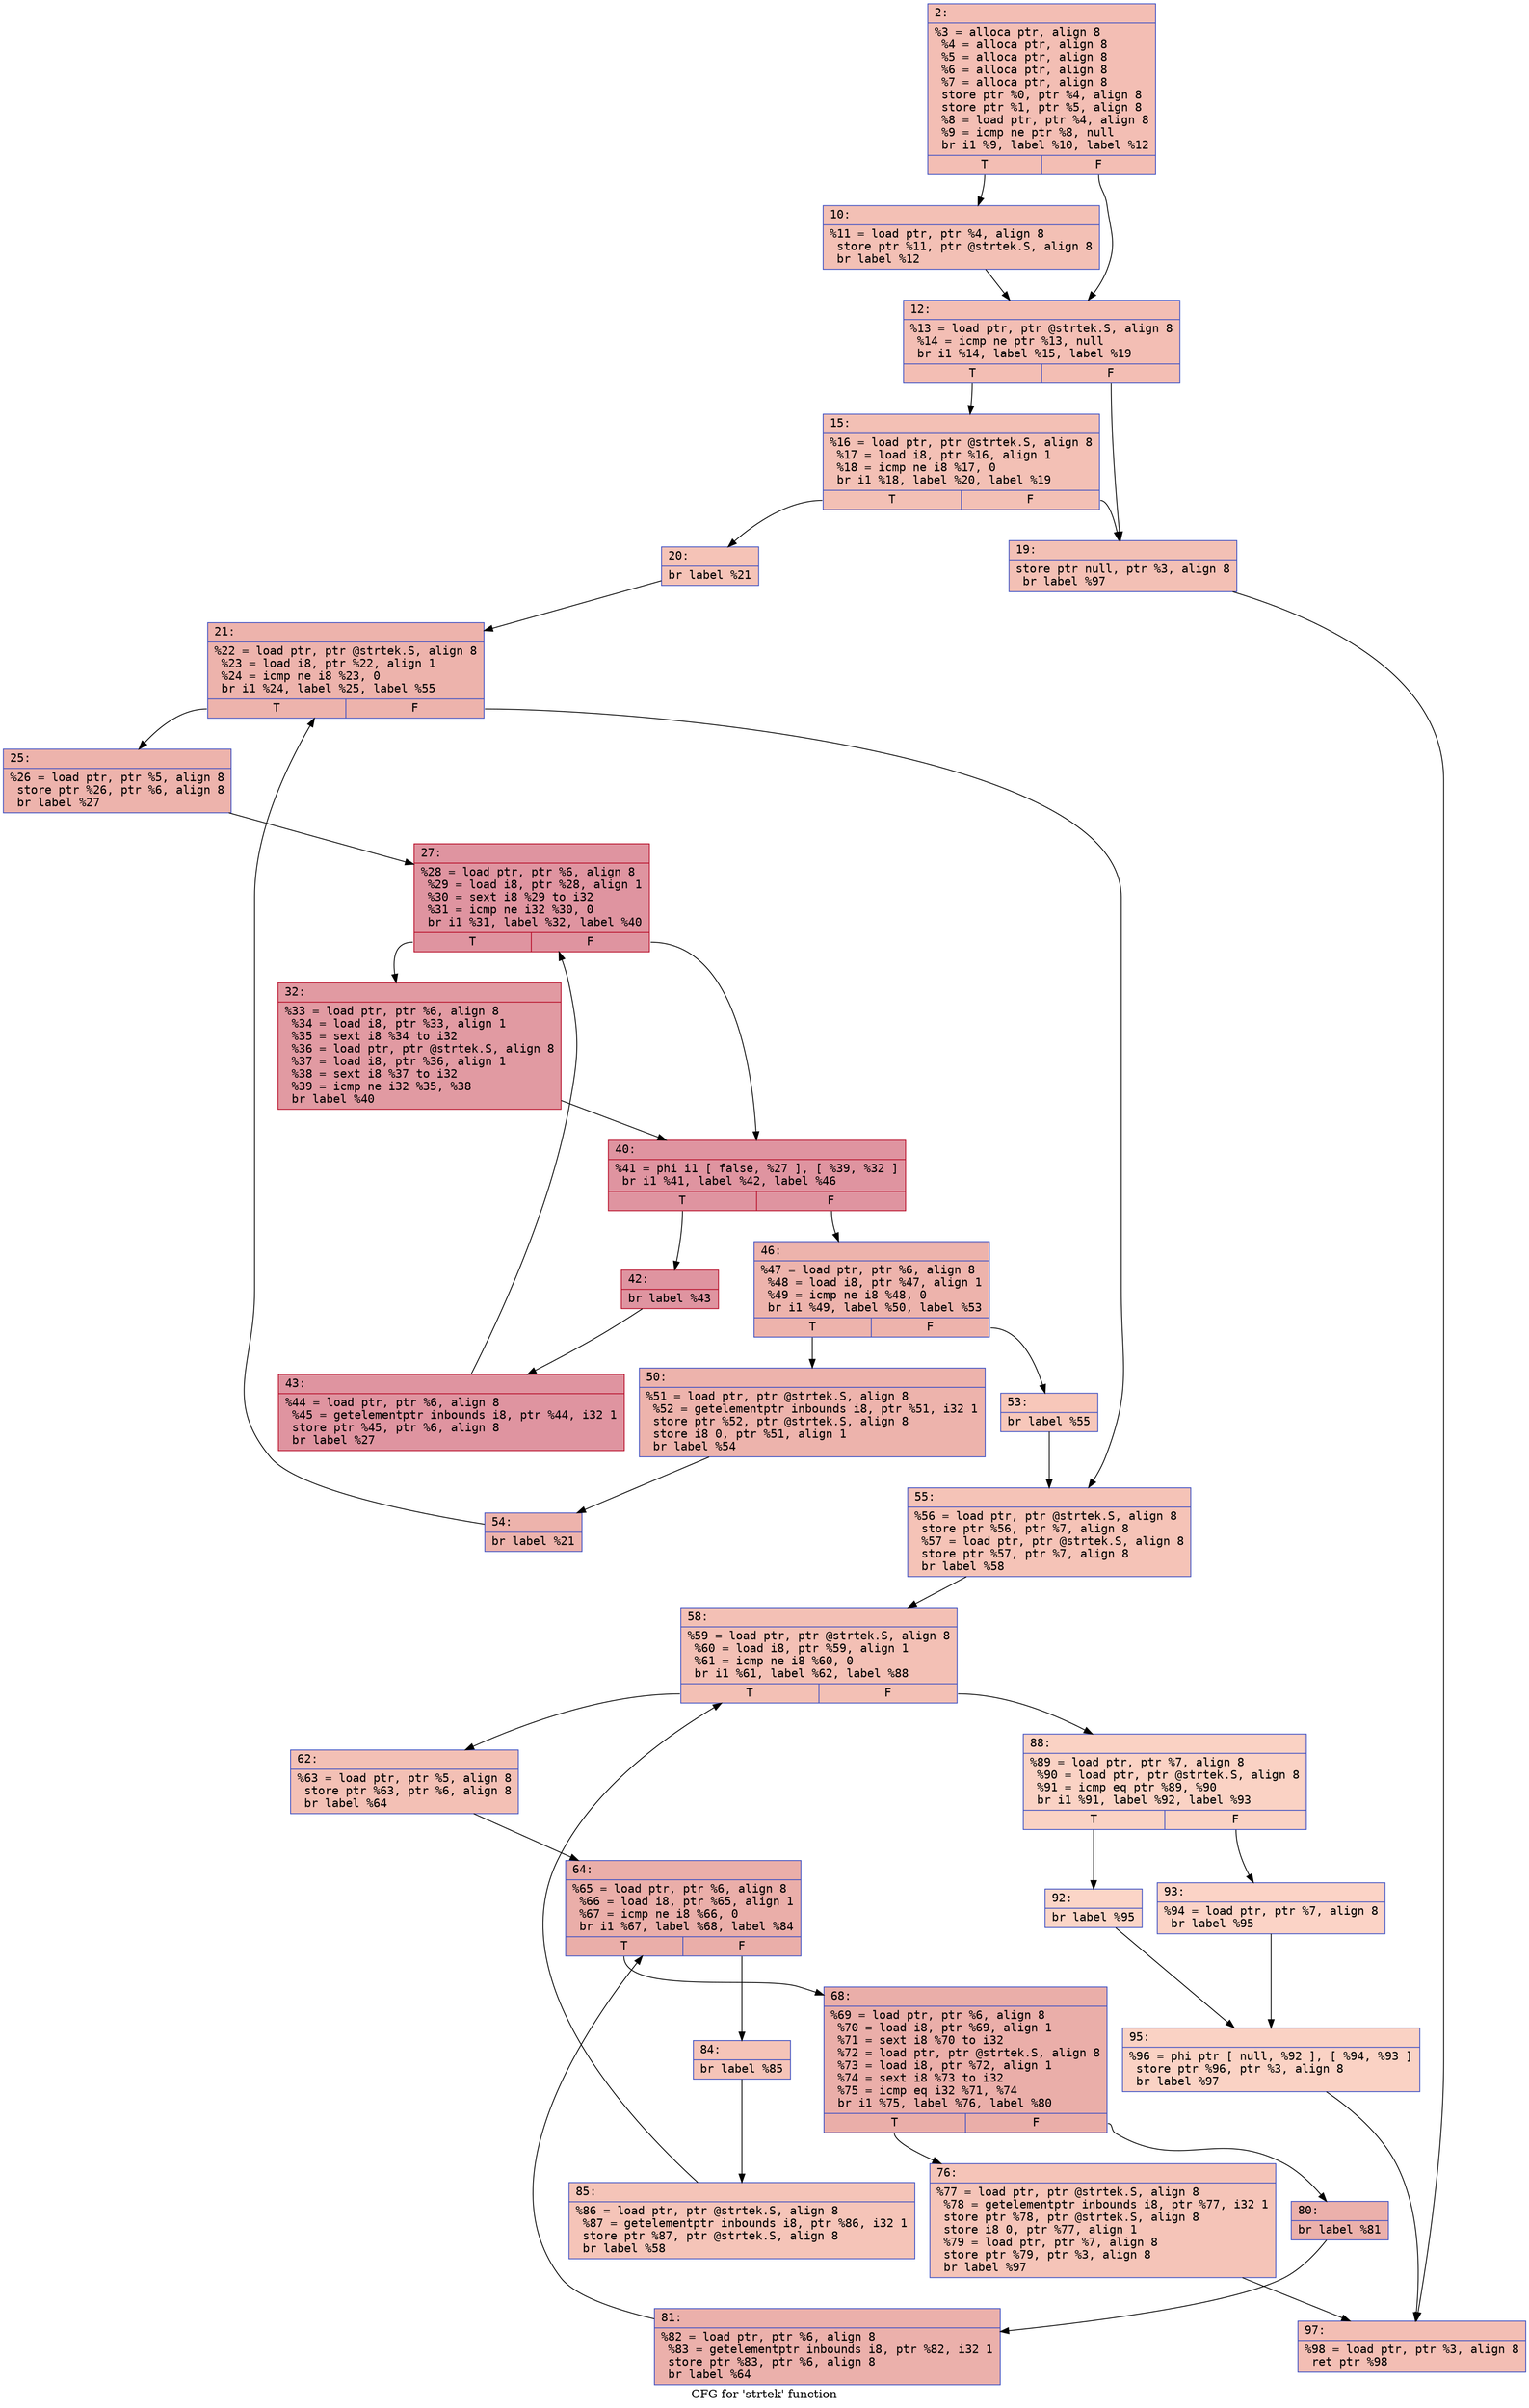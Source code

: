 digraph "CFG for 'strtek' function" {
	label="CFG for 'strtek' function";

	Node0x60000085f9d0 [shape=record,color="#3d50c3ff", style=filled, fillcolor="#e36c5570" fontname="Courier",label="{2:\l|  %3 = alloca ptr, align 8\l  %4 = alloca ptr, align 8\l  %5 = alloca ptr, align 8\l  %6 = alloca ptr, align 8\l  %7 = alloca ptr, align 8\l  store ptr %0, ptr %4, align 8\l  store ptr %1, ptr %5, align 8\l  %8 = load ptr, ptr %4, align 8\l  %9 = icmp ne ptr %8, null\l  br i1 %9, label %10, label %12\l|{<s0>T|<s1>F}}"];
	Node0x60000085f9d0:s0 -> Node0x60000085fa20[tooltip="2 -> 10\nProbability 62.50%" ];
	Node0x60000085f9d0:s1 -> Node0x60000085fa70[tooltip="2 -> 12\nProbability 37.50%" ];
	Node0x60000085fa20 [shape=record,color="#3d50c3ff", style=filled, fillcolor="#e5705870" fontname="Courier",label="{10:\l|  %11 = load ptr, ptr %4, align 8\l  store ptr %11, ptr @strtek.S, align 8\l  br label %12\l}"];
	Node0x60000085fa20 -> Node0x60000085fa70[tooltip="10 -> 12\nProbability 100.00%" ];
	Node0x60000085fa70 [shape=record,color="#3d50c3ff", style=filled, fillcolor="#e36c5570" fontname="Courier",label="{12:\l|  %13 = load ptr, ptr @strtek.S, align 8\l  %14 = icmp ne ptr %13, null\l  br i1 %14, label %15, label %19\l|{<s0>T|<s1>F}}"];
	Node0x60000085fa70:s0 -> Node0x60000085fac0[tooltip="12 -> 15\nProbability 62.50%" ];
	Node0x60000085fa70:s1 -> Node0x60000085fb10[tooltip="12 -> 19\nProbability 37.50%" ];
	Node0x60000085fac0 [shape=record,color="#3d50c3ff", style=filled, fillcolor="#e5705870" fontname="Courier",label="{15:\l|  %16 = load ptr, ptr @strtek.S, align 8\l  %17 = load i8, ptr %16, align 1\l  %18 = icmp ne i8 %17, 0\l  br i1 %18, label %20, label %19\l|{<s0>T|<s1>F}}"];
	Node0x60000085fac0:s0 -> Node0x60000085fb60[tooltip="15 -> 20\nProbability 62.50%" ];
	Node0x60000085fac0:s1 -> Node0x60000085fb10[tooltip="15 -> 19\nProbability 37.50%" ];
	Node0x60000085fb10 [shape=record,color="#3d50c3ff", style=filled, fillcolor="#e5705870" fontname="Courier",label="{19:\l|  store ptr null, ptr %3, align 8\l  br label %97\l}"];
	Node0x60000085fb10 -> Node0x6000008403c0[tooltip="19 -> 97\nProbability 100.00%" ];
	Node0x60000085fb60 [shape=record,color="#3d50c3ff", style=filled, fillcolor="#e8765c70" fontname="Courier",label="{20:\l|  br label %21\l}"];
	Node0x60000085fb60 -> Node0x60000085fbb0[tooltip="20 -> 21\nProbability 100.00%" ];
	Node0x60000085fbb0 [shape=record,color="#3d50c3ff", style=filled, fillcolor="#d6524470" fontname="Courier",label="{21:\l|  %22 = load ptr, ptr @strtek.S, align 8\l  %23 = load i8, ptr %22, align 1\l  %24 = icmp ne i8 %23, 0\l  br i1 %24, label %25, label %55\l|{<s0>T|<s1>F}}"];
	Node0x60000085fbb0:s0 -> Node0x60000085fc00[tooltip="21 -> 25\nProbability 96.88%" ];
	Node0x60000085fbb0:s1 -> Node0x60000085ff20[tooltip="21 -> 55\nProbability 3.12%" ];
	Node0x60000085fc00 [shape=record,color="#3d50c3ff", style=filled, fillcolor="#d6524470" fontname="Courier",label="{25:\l|  %26 = load ptr, ptr %5, align 8\l  store ptr %26, ptr %6, align 8\l  br label %27\l}"];
	Node0x60000085fc00 -> Node0x60000085fc50[tooltip="25 -> 27\nProbability 100.00%" ];
	Node0x60000085fc50 [shape=record,color="#b70d28ff", style=filled, fillcolor="#b70d2870" fontname="Courier",label="{27:\l|  %28 = load ptr, ptr %6, align 8\l  %29 = load i8, ptr %28, align 1\l  %30 = sext i8 %29 to i32\l  %31 = icmp ne i32 %30, 0\l  br i1 %31, label %32, label %40\l|{<s0>T|<s1>F}}"];
	Node0x60000085fc50:s0 -> Node0x60000085fca0[tooltip="27 -> 32\nProbability 62.50%" ];
	Node0x60000085fc50:s1 -> Node0x60000085fcf0[tooltip="27 -> 40\nProbability 37.50%" ];
	Node0x60000085fca0 [shape=record,color="#b70d28ff", style=filled, fillcolor="#bb1b2c70" fontname="Courier",label="{32:\l|  %33 = load ptr, ptr %6, align 8\l  %34 = load i8, ptr %33, align 1\l  %35 = sext i8 %34 to i32\l  %36 = load ptr, ptr @strtek.S, align 8\l  %37 = load i8, ptr %36, align 1\l  %38 = sext i8 %37 to i32\l  %39 = icmp ne i32 %35, %38\l  br label %40\l}"];
	Node0x60000085fca0 -> Node0x60000085fcf0[tooltip="32 -> 40\nProbability 100.00%" ];
	Node0x60000085fcf0 [shape=record,color="#b70d28ff", style=filled, fillcolor="#b70d2870" fontname="Courier",label="{40:\l|  %41 = phi i1 [ false, %27 ], [ %39, %32 ]\l  br i1 %41, label %42, label %46\l|{<s0>T|<s1>F}}"];
	Node0x60000085fcf0:s0 -> Node0x60000085fd40[tooltip="40 -> 42\nProbability 96.88%" ];
	Node0x60000085fcf0:s1 -> Node0x60000085fde0[tooltip="40 -> 46\nProbability 3.12%" ];
	Node0x60000085fd40 [shape=record,color="#b70d28ff", style=filled, fillcolor="#b70d2870" fontname="Courier",label="{42:\l|  br label %43\l}"];
	Node0x60000085fd40 -> Node0x60000085fd90[tooltip="42 -> 43\nProbability 100.00%" ];
	Node0x60000085fd90 [shape=record,color="#b70d28ff", style=filled, fillcolor="#b70d2870" fontname="Courier",label="{43:\l|  %44 = load ptr, ptr %6, align 8\l  %45 = getelementptr inbounds i8, ptr %44, i32 1\l  store ptr %45, ptr %6, align 8\l  br label %27\l}"];
	Node0x60000085fd90 -> Node0x60000085fc50[tooltip="43 -> 27\nProbability 100.00%" ];
	Node0x60000085fde0 [shape=record,color="#3d50c3ff", style=filled, fillcolor="#d6524470" fontname="Courier",label="{46:\l|  %47 = load ptr, ptr %6, align 8\l  %48 = load i8, ptr %47, align 1\l  %49 = icmp ne i8 %48, 0\l  br i1 %49, label %50, label %53\l|{<s0>T|<s1>F}}"];
	Node0x60000085fde0:s0 -> Node0x60000085fe30[tooltip="46 -> 50\nProbability 96.88%" ];
	Node0x60000085fde0:s1 -> Node0x60000085fe80[tooltip="46 -> 53\nProbability 3.12%" ];
	Node0x60000085fe30 [shape=record,color="#3d50c3ff", style=filled, fillcolor="#d6524470" fontname="Courier",label="{50:\l|  %51 = load ptr, ptr @strtek.S, align 8\l  %52 = getelementptr inbounds i8, ptr %51, i32 1\l  store ptr %52, ptr @strtek.S, align 8\l  store i8 0, ptr %51, align 1\l  br label %54\l}"];
	Node0x60000085fe30 -> Node0x60000085fed0[tooltip="50 -> 54\nProbability 100.00%" ];
	Node0x60000085fe80 [shape=record,color="#3d50c3ff", style=filled, fillcolor="#ec7f6370" fontname="Courier",label="{53:\l|  br label %55\l}"];
	Node0x60000085fe80 -> Node0x60000085ff20[tooltip="53 -> 55\nProbability 100.00%" ];
	Node0x60000085fed0 [shape=record,color="#3d50c3ff", style=filled, fillcolor="#d6524470" fontname="Courier",label="{54:\l|  br label %21\l}"];
	Node0x60000085fed0 -> Node0x60000085fbb0[tooltip="54 -> 21\nProbability 100.00%" ];
	Node0x60000085ff20 [shape=record,color="#3d50c3ff", style=filled, fillcolor="#e8765c70" fontname="Courier",label="{55:\l|  %56 = load ptr, ptr @strtek.S, align 8\l  store ptr %56, ptr %7, align 8\l  %57 = load ptr, ptr @strtek.S, align 8\l  store ptr %57, ptr %7, align 8\l  br label %58\l}"];
	Node0x60000085ff20 -> Node0x60000085ff70[tooltip="55 -> 58\nProbability 100.00%" ];
	Node0x60000085ff70 [shape=record,color="#3d50c3ff", style=filled, fillcolor="#e5705870" fontname="Courier",label="{58:\l|  %59 = load ptr, ptr @strtek.S, align 8\l  %60 = load i8, ptr %59, align 1\l  %61 = icmp ne i8 %60, 0\l  br i1 %61, label %62, label %88\l|{<s0>T|<s1>F}}"];
	Node0x60000085ff70:s0 -> Node0x600000840000[tooltip="58 -> 62\nProbability 96.88%" ];
	Node0x60000085ff70:s1 -> Node0x600000840280[tooltip="58 -> 88\nProbability 3.12%" ];
	Node0x600000840000 [shape=record,color="#3d50c3ff", style=filled, fillcolor="#e5705870" fontname="Courier",label="{62:\l|  %63 = load ptr, ptr %5, align 8\l  store ptr %63, ptr %6, align 8\l  br label %64\l}"];
	Node0x600000840000 -> Node0x600000840050[tooltip="62 -> 64\nProbability 100.00%" ];
	Node0x600000840050 [shape=record,color="#3d50c3ff", style=filled, fillcolor="#d0473d70" fontname="Courier",label="{64:\l|  %65 = load ptr, ptr %6, align 8\l  %66 = load i8, ptr %65, align 1\l  %67 = icmp ne i8 %66, 0\l  br i1 %67, label %68, label %84\l|{<s0>T|<s1>F}}"];
	Node0x600000840050:s0 -> Node0x6000008400a0[tooltip="64 -> 68\nProbability 96.88%" ];
	Node0x600000840050:s1 -> Node0x6000008401e0[tooltip="64 -> 84\nProbability 3.12%" ];
	Node0x6000008400a0 [shape=record,color="#3d50c3ff", style=filled, fillcolor="#d0473d70" fontname="Courier",label="{68:\l|  %69 = load ptr, ptr %6, align 8\l  %70 = load i8, ptr %69, align 1\l  %71 = sext i8 %70 to i32\l  %72 = load ptr, ptr @strtek.S, align 8\l  %73 = load i8, ptr %72, align 1\l  %74 = sext i8 %73 to i32\l  %75 = icmp eq i32 %71, %74\l  br i1 %75, label %76, label %80\l|{<s0>T|<s1>F}}"];
	Node0x6000008400a0:s0 -> Node0x6000008400f0[tooltip="68 -> 76\nProbability 3.12%" ];
	Node0x6000008400a0:s1 -> Node0x600000840140[tooltip="68 -> 80\nProbability 96.88%" ];
	Node0x6000008400f0 [shape=record,color="#3d50c3ff", style=filled, fillcolor="#e97a5f70" fontname="Courier",label="{76:\l|  %77 = load ptr, ptr @strtek.S, align 8\l  %78 = getelementptr inbounds i8, ptr %77, i32 1\l  store ptr %78, ptr @strtek.S, align 8\l  store i8 0, ptr %77, align 1\l  %79 = load ptr, ptr %7, align 8\l  store ptr %79, ptr %3, align 8\l  br label %97\l}"];
	Node0x6000008400f0 -> Node0x6000008403c0[tooltip="76 -> 97\nProbability 100.00%" ];
	Node0x600000840140 [shape=record,color="#3d50c3ff", style=filled, fillcolor="#d24b4070" fontname="Courier",label="{80:\l|  br label %81\l}"];
	Node0x600000840140 -> Node0x600000840190[tooltip="80 -> 81\nProbability 100.00%" ];
	Node0x600000840190 [shape=record,color="#3d50c3ff", style=filled, fillcolor="#d24b4070" fontname="Courier",label="{81:\l|  %82 = load ptr, ptr %6, align 8\l  %83 = getelementptr inbounds i8, ptr %82, i32 1\l  store ptr %83, ptr %6, align 8\l  br label %64\l}"];
	Node0x600000840190 -> Node0x600000840050[tooltip="81 -> 64\nProbability 100.00%" ];
	Node0x6000008401e0 [shape=record,color="#3d50c3ff", style=filled, fillcolor="#e97a5f70" fontname="Courier",label="{84:\l|  br label %85\l}"];
	Node0x6000008401e0 -> Node0x600000840230[tooltip="84 -> 85\nProbability 100.00%" ];
	Node0x600000840230 [shape=record,color="#3d50c3ff", style=filled, fillcolor="#e97a5f70" fontname="Courier",label="{85:\l|  %86 = load ptr, ptr @strtek.S, align 8\l  %87 = getelementptr inbounds i8, ptr %86, i32 1\l  store ptr %87, ptr @strtek.S, align 8\l  br label %58\l}"];
	Node0x600000840230 -> Node0x60000085ff70[tooltip="85 -> 58\nProbability 100.00%" ];
	Node0x600000840280 [shape=record,color="#3d50c3ff", style=filled, fillcolor="#f4987a70" fontname="Courier",label="{88:\l|  %89 = load ptr, ptr %7, align 8\l  %90 = load ptr, ptr @strtek.S, align 8\l  %91 = icmp eq ptr %89, %90\l  br i1 %91, label %92, label %93\l|{<s0>T|<s1>F}}"];
	Node0x600000840280:s0 -> Node0x6000008402d0[tooltip="88 -> 92\nProbability 37.50%" ];
	Node0x600000840280:s1 -> Node0x600000840320[tooltip="88 -> 93\nProbability 62.50%" ];
	Node0x6000008402d0 [shape=record,color="#3d50c3ff", style=filled, fillcolor="#f5a08170" fontname="Courier",label="{92:\l|  br label %95\l}"];
	Node0x6000008402d0 -> Node0x600000840370[tooltip="92 -> 95\nProbability 100.00%" ];
	Node0x600000840320 [shape=record,color="#3d50c3ff", style=filled, fillcolor="#f59c7d70" fontname="Courier",label="{93:\l|  %94 = load ptr, ptr %7, align 8\l  br label %95\l}"];
	Node0x600000840320 -> Node0x600000840370[tooltip="93 -> 95\nProbability 100.00%" ];
	Node0x600000840370 [shape=record,color="#3d50c3ff", style=filled, fillcolor="#f4987a70" fontname="Courier",label="{95:\l|  %96 = phi ptr [ null, %92 ], [ %94, %93 ]\l  store ptr %96, ptr %3, align 8\l  br label %97\l}"];
	Node0x600000840370 -> Node0x6000008403c0[tooltip="95 -> 97\nProbability 100.00%" ];
	Node0x6000008403c0 [shape=record,color="#3d50c3ff", style=filled, fillcolor="#e36c5570" fontname="Courier",label="{97:\l|  %98 = load ptr, ptr %3, align 8\l  ret ptr %98\l}"];
}

